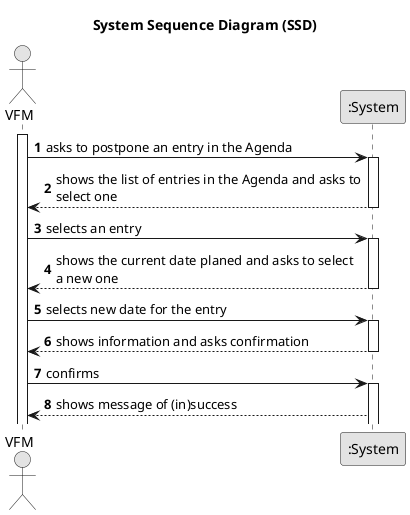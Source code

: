 @startuml
skinparam monochrome true
skinparam packageStyle rectangle
skinparam shadowing false

title System Sequence Diagram (SSD)

autonumber

actor "VFM" as Employee
participant ":System" as System

activate Employee

    Employee -> System : asks to postpone an entry in the Agenda
    activate System

        System --> Employee : shows the list of entries in the Agenda and asks to\nselect one
    deactivate System

    Employee -> System : selects an entry
        activate System

            System --> Employee : shows the current date planed and asks to select\na new one
        deactivate System

        Employee -> System : selects new date for the entry
            activate System

                System --> Employee : shows information and asks confirmation
            deactivate System

            Employee -> System : confirms
                activate System

                    System --> Employee : shows message of (in)success



@enduml